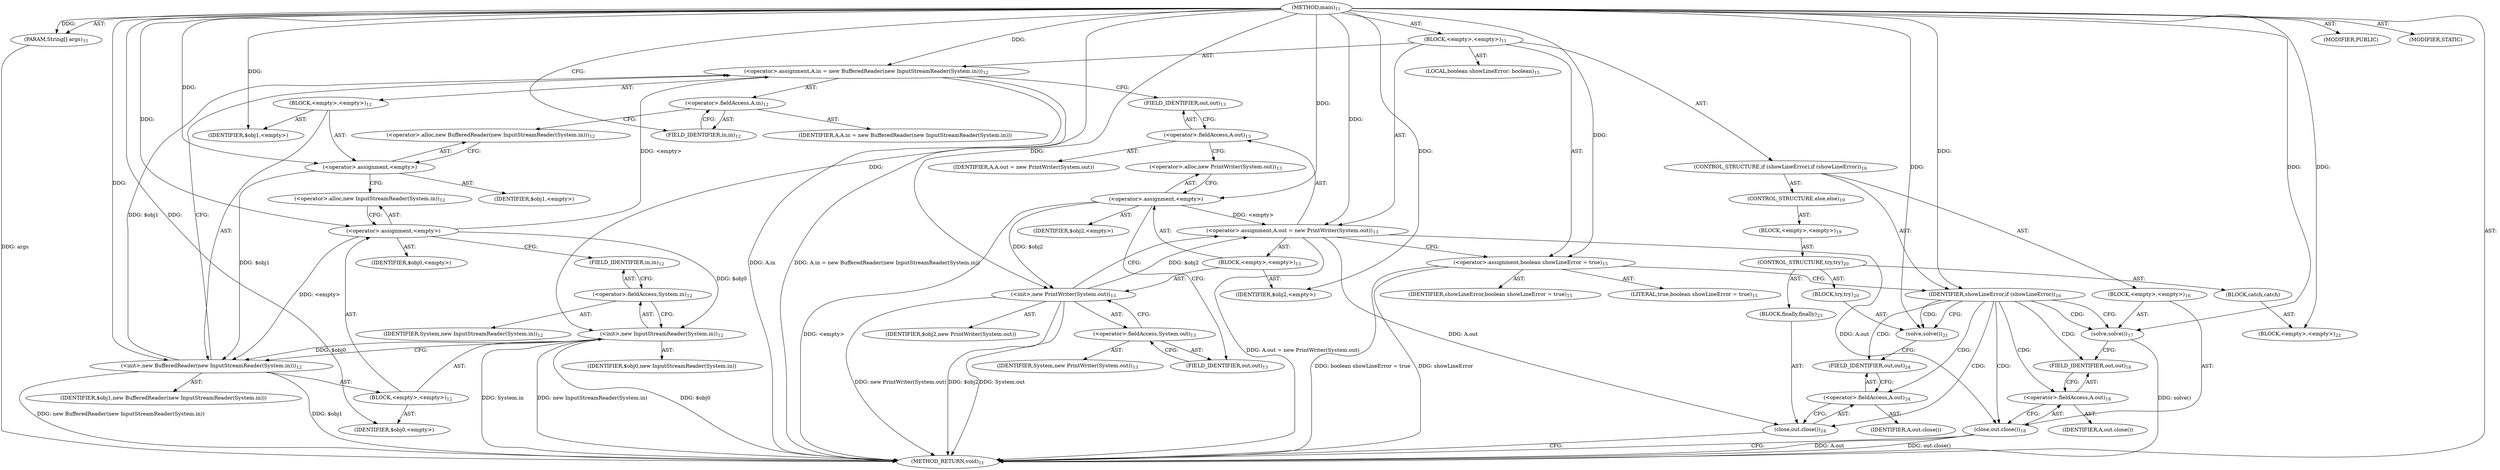 digraph "main" {  
"23" [label = <(METHOD,main)<SUB>11</SUB>> ]
"24" [label = <(PARAM,String[] args)<SUB>11</SUB>> ]
"25" [label = <(BLOCK,&lt;empty&gt;,&lt;empty&gt;)<SUB>11</SUB>> ]
"26" [label = <(&lt;operator&gt;.assignment,A.in = new BufferedReader(new InputStreamReader(System.in)))<SUB>12</SUB>> ]
"27" [label = <(&lt;operator&gt;.fieldAccess,A.in)<SUB>12</SUB>> ]
"28" [label = <(IDENTIFIER,A,A.in = new BufferedReader(new InputStreamReader(System.in)))> ]
"29" [label = <(FIELD_IDENTIFIER,in,in)<SUB>12</SUB>> ]
"30" [label = <(BLOCK,&lt;empty&gt;,&lt;empty&gt;)<SUB>12</SUB>> ]
"31" [label = <(&lt;operator&gt;.assignment,&lt;empty&gt;)> ]
"32" [label = <(IDENTIFIER,$obj1,&lt;empty&gt;)> ]
"33" [label = <(&lt;operator&gt;.alloc,new BufferedReader(new InputStreamReader(System.in)))<SUB>12</SUB>> ]
"34" [label = <(&lt;init&gt;,new BufferedReader(new InputStreamReader(System.in)))<SUB>12</SUB>> ]
"35" [label = <(IDENTIFIER,$obj1,new BufferedReader(new InputStreamReader(System.in)))> ]
"36" [label = <(BLOCK,&lt;empty&gt;,&lt;empty&gt;)<SUB>12</SUB>> ]
"37" [label = <(&lt;operator&gt;.assignment,&lt;empty&gt;)> ]
"38" [label = <(IDENTIFIER,$obj0,&lt;empty&gt;)> ]
"39" [label = <(&lt;operator&gt;.alloc,new InputStreamReader(System.in))<SUB>12</SUB>> ]
"40" [label = <(&lt;init&gt;,new InputStreamReader(System.in))<SUB>12</SUB>> ]
"41" [label = <(IDENTIFIER,$obj0,new InputStreamReader(System.in))> ]
"42" [label = <(&lt;operator&gt;.fieldAccess,System.in)<SUB>12</SUB>> ]
"43" [label = <(IDENTIFIER,System,new InputStreamReader(System.in))<SUB>12</SUB>> ]
"44" [label = <(FIELD_IDENTIFIER,in,in)<SUB>12</SUB>> ]
"45" [label = <(IDENTIFIER,$obj0,&lt;empty&gt;)> ]
"46" [label = <(IDENTIFIER,$obj1,&lt;empty&gt;)> ]
"47" [label = <(&lt;operator&gt;.assignment,A.out = new PrintWriter(System.out))<SUB>13</SUB>> ]
"48" [label = <(&lt;operator&gt;.fieldAccess,A.out)<SUB>13</SUB>> ]
"49" [label = <(IDENTIFIER,A,A.out = new PrintWriter(System.out))> ]
"50" [label = <(FIELD_IDENTIFIER,out,out)<SUB>13</SUB>> ]
"51" [label = <(BLOCK,&lt;empty&gt;,&lt;empty&gt;)<SUB>13</SUB>> ]
"52" [label = <(&lt;operator&gt;.assignment,&lt;empty&gt;)> ]
"53" [label = <(IDENTIFIER,$obj2,&lt;empty&gt;)> ]
"54" [label = <(&lt;operator&gt;.alloc,new PrintWriter(System.out))<SUB>13</SUB>> ]
"55" [label = <(&lt;init&gt;,new PrintWriter(System.out))<SUB>13</SUB>> ]
"56" [label = <(IDENTIFIER,$obj2,new PrintWriter(System.out))> ]
"57" [label = <(&lt;operator&gt;.fieldAccess,System.out)<SUB>13</SUB>> ]
"58" [label = <(IDENTIFIER,System,new PrintWriter(System.out))<SUB>13</SUB>> ]
"59" [label = <(FIELD_IDENTIFIER,out,out)<SUB>13</SUB>> ]
"60" [label = <(IDENTIFIER,$obj2,&lt;empty&gt;)> ]
"61" [label = <(LOCAL,boolean showLineError: boolean)<SUB>15</SUB>> ]
"62" [label = <(&lt;operator&gt;.assignment,boolean showLineError = true)<SUB>15</SUB>> ]
"63" [label = <(IDENTIFIER,showLineError,boolean showLineError = true)<SUB>15</SUB>> ]
"64" [label = <(LITERAL,true,boolean showLineError = true)<SUB>15</SUB>> ]
"65" [label = <(CONTROL_STRUCTURE,if (showLineError),if (showLineError))<SUB>16</SUB>> ]
"66" [label = <(IDENTIFIER,showLineError,if (showLineError))<SUB>16</SUB>> ]
"67" [label = <(BLOCK,&lt;empty&gt;,&lt;empty&gt;)<SUB>16</SUB>> ]
"68" [label = <(solve,solve())<SUB>17</SUB>> ]
"69" [label = <(close,out.close())<SUB>18</SUB>> ]
"70" [label = <(&lt;operator&gt;.fieldAccess,A.out)<SUB>18</SUB>> ]
"71" [label = <(IDENTIFIER,A,out.close())> ]
"72" [label = <(FIELD_IDENTIFIER,out,out)<SUB>18</SUB>> ]
"73" [label = <(CONTROL_STRUCTURE,else,else)<SUB>19</SUB>> ]
"74" [label = <(BLOCK,&lt;empty&gt;,&lt;empty&gt;)<SUB>19</SUB>> ]
"75" [label = <(CONTROL_STRUCTURE,try,try)<SUB>20</SUB>> ]
"76" [label = <(BLOCK,try,try)<SUB>20</SUB>> ]
"77" [label = <(solve,solve())<SUB>21</SUB>> ]
"78" [label = <(BLOCK,catch,catch)> ]
"79" [label = <(BLOCK,&lt;empty&gt;,&lt;empty&gt;)<SUB>22</SUB>> ]
"80" [label = <(BLOCK,finally,finally)<SUB>23</SUB>> ]
"81" [label = <(close,out.close())<SUB>24</SUB>> ]
"82" [label = <(&lt;operator&gt;.fieldAccess,A.out)<SUB>24</SUB>> ]
"83" [label = <(IDENTIFIER,A,out.close())> ]
"84" [label = <(FIELD_IDENTIFIER,out,out)<SUB>24</SUB>> ]
"85" [label = <(MODIFIER,PUBLIC)> ]
"86" [label = <(MODIFIER,STATIC)> ]
"87" [label = <(METHOD_RETURN,void)<SUB>11</SUB>> ]
  "23" -> "24"  [ label = "AST: "] 
  "23" -> "25"  [ label = "AST: "] 
  "23" -> "85"  [ label = "AST: "] 
  "23" -> "86"  [ label = "AST: "] 
  "23" -> "87"  [ label = "AST: "] 
  "25" -> "26"  [ label = "AST: "] 
  "25" -> "47"  [ label = "AST: "] 
  "25" -> "61"  [ label = "AST: "] 
  "25" -> "62"  [ label = "AST: "] 
  "25" -> "65"  [ label = "AST: "] 
  "26" -> "27"  [ label = "AST: "] 
  "26" -> "30"  [ label = "AST: "] 
  "27" -> "28"  [ label = "AST: "] 
  "27" -> "29"  [ label = "AST: "] 
  "30" -> "31"  [ label = "AST: "] 
  "30" -> "34"  [ label = "AST: "] 
  "30" -> "46"  [ label = "AST: "] 
  "31" -> "32"  [ label = "AST: "] 
  "31" -> "33"  [ label = "AST: "] 
  "34" -> "35"  [ label = "AST: "] 
  "34" -> "36"  [ label = "AST: "] 
  "36" -> "37"  [ label = "AST: "] 
  "36" -> "40"  [ label = "AST: "] 
  "36" -> "45"  [ label = "AST: "] 
  "37" -> "38"  [ label = "AST: "] 
  "37" -> "39"  [ label = "AST: "] 
  "40" -> "41"  [ label = "AST: "] 
  "40" -> "42"  [ label = "AST: "] 
  "42" -> "43"  [ label = "AST: "] 
  "42" -> "44"  [ label = "AST: "] 
  "47" -> "48"  [ label = "AST: "] 
  "47" -> "51"  [ label = "AST: "] 
  "48" -> "49"  [ label = "AST: "] 
  "48" -> "50"  [ label = "AST: "] 
  "51" -> "52"  [ label = "AST: "] 
  "51" -> "55"  [ label = "AST: "] 
  "51" -> "60"  [ label = "AST: "] 
  "52" -> "53"  [ label = "AST: "] 
  "52" -> "54"  [ label = "AST: "] 
  "55" -> "56"  [ label = "AST: "] 
  "55" -> "57"  [ label = "AST: "] 
  "57" -> "58"  [ label = "AST: "] 
  "57" -> "59"  [ label = "AST: "] 
  "62" -> "63"  [ label = "AST: "] 
  "62" -> "64"  [ label = "AST: "] 
  "65" -> "66"  [ label = "AST: "] 
  "65" -> "67"  [ label = "AST: "] 
  "65" -> "73"  [ label = "AST: "] 
  "67" -> "68"  [ label = "AST: "] 
  "67" -> "69"  [ label = "AST: "] 
  "69" -> "70"  [ label = "AST: "] 
  "70" -> "71"  [ label = "AST: "] 
  "70" -> "72"  [ label = "AST: "] 
  "73" -> "74"  [ label = "AST: "] 
  "74" -> "75"  [ label = "AST: "] 
  "75" -> "76"  [ label = "AST: "] 
  "75" -> "78"  [ label = "AST: "] 
  "75" -> "80"  [ label = "AST: "] 
  "76" -> "77"  [ label = "AST: "] 
  "78" -> "79"  [ label = "AST: "] 
  "80" -> "81"  [ label = "AST: "] 
  "81" -> "82"  [ label = "AST: "] 
  "82" -> "83"  [ label = "AST: "] 
  "82" -> "84"  [ label = "AST: "] 
  "26" -> "50"  [ label = "CFG: "] 
  "47" -> "62"  [ label = "CFG: "] 
  "62" -> "66"  [ label = "CFG: "] 
  "27" -> "33"  [ label = "CFG: "] 
  "48" -> "54"  [ label = "CFG: "] 
  "66" -> "68"  [ label = "CFG: "] 
  "66" -> "77"  [ label = "CFG: "] 
  "29" -> "27"  [ label = "CFG: "] 
  "31" -> "39"  [ label = "CFG: "] 
  "34" -> "26"  [ label = "CFG: "] 
  "50" -> "48"  [ label = "CFG: "] 
  "52" -> "59"  [ label = "CFG: "] 
  "55" -> "47"  [ label = "CFG: "] 
  "68" -> "72"  [ label = "CFG: "] 
  "69" -> "87"  [ label = "CFG: "] 
  "33" -> "31"  [ label = "CFG: "] 
  "54" -> "52"  [ label = "CFG: "] 
  "57" -> "55"  [ label = "CFG: "] 
  "70" -> "69"  [ label = "CFG: "] 
  "37" -> "44"  [ label = "CFG: "] 
  "40" -> "34"  [ label = "CFG: "] 
  "59" -> "57"  [ label = "CFG: "] 
  "72" -> "70"  [ label = "CFG: "] 
  "39" -> "37"  [ label = "CFG: "] 
  "42" -> "40"  [ label = "CFG: "] 
  "77" -> "84"  [ label = "CFG: "] 
  "81" -> "87"  [ label = "CFG: "] 
  "44" -> "42"  [ label = "CFG: "] 
  "82" -> "81"  [ label = "CFG: "] 
  "84" -> "82"  [ label = "CFG: "] 
  "23" -> "29"  [ label = "CFG: "] 
  "24" -> "87"  [ label = "DDG: args"] 
  "26" -> "87"  [ label = "DDG: A.in"] 
  "34" -> "87"  [ label = "DDG: $obj1"] 
  "40" -> "87"  [ label = "DDG: $obj0"] 
  "40" -> "87"  [ label = "DDG: System.in"] 
  "40" -> "87"  [ label = "DDG: new InputStreamReader(System.in)"] 
  "34" -> "87"  [ label = "DDG: new BufferedReader(new InputStreamReader(System.in))"] 
  "26" -> "87"  [ label = "DDG: A.in = new BufferedReader(new InputStreamReader(System.in))"] 
  "52" -> "87"  [ label = "DDG: &lt;empty&gt;"] 
  "55" -> "87"  [ label = "DDG: $obj2"] 
  "55" -> "87"  [ label = "DDG: System.out"] 
  "55" -> "87"  [ label = "DDG: new PrintWriter(System.out)"] 
  "47" -> "87"  [ label = "DDG: A.out = new PrintWriter(System.out)"] 
  "62" -> "87"  [ label = "DDG: showLineError"] 
  "62" -> "87"  [ label = "DDG: boolean showLineError = true"] 
  "68" -> "87"  [ label = "DDG: solve()"] 
  "69" -> "87"  [ label = "DDG: A.out"] 
  "69" -> "87"  [ label = "DDG: out.close()"] 
  "23" -> "24"  [ label = "DDG: "] 
  "37" -> "26"  [ label = "DDG: &lt;empty&gt;"] 
  "34" -> "26"  [ label = "DDG: $obj1"] 
  "23" -> "26"  [ label = "DDG: "] 
  "52" -> "47"  [ label = "DDG: &lt;empty&gt;"] 
  "55" -> "47"  [ label = "DDG: $obj2"] 
  "23" -> "47"  [ label = "DDG: "] 
  "23" -> "62"  [ label = "DDG: "] 
  "23" -> "66"  [ label = "DDG: "] 
  "23" -> "31"  [ label = "DDG: "] 
  "23" -> "46"  [ label = "DDG: "] 
  "23" -> "52"  [ label = "DDG: "] 
  "23" -> "60"  [ label = "DDG: "] 
  "23" -> "68"  [ label = "DDG: "] 
  "31" -> "34"  [ label = "DDG: $obj1"] 
  "23" -> "34"  [ label = "DDG: "] 
  "37" -> "34"  [ label = "DDG: &lt;empty&gt;"] 
  "40" -> "34"  [ label = "DDG: $obj0"] 
  "52" -> "55"  [ label = "DDG: $obj2"] 
  "23" -> "55"  [ label = "DDG: "] 
  "47" -> "69"  [ label = "DDG: A.out"] 
  "23" -> "37"  [ label = "DDG: "] 
  "23" -> "45"  [ label = "DDG: "] 
  "37" -> "40"  [ label = "DDG: $obj0"] 
  "23" -> "40"  [ label = "DDG: "] 
  "23" -> "77"  [ label = "DDG: "] 
  "23" -> "79"  [ label = "DDG: "] 
  "47" -> "81"  [ label = "DDG: A.out"] 
  "66" -> "72"  [ label = "CDG: "] 
  "66" -> "69"  [ label = "CDG: "] 
  "66" -> "68"  [ label = "CDG: "] 
  "66" -> "77"  [ label = "CDG: "] 
  "66" -> "70"  [ label = "CDG: "] 
  "66" -> "82"  [ label = "CDG: "] 
  "66" -> "81"  [ label = "CDG: "] 
  "66" -> "84"  [ label = "CDG: "] 
}
